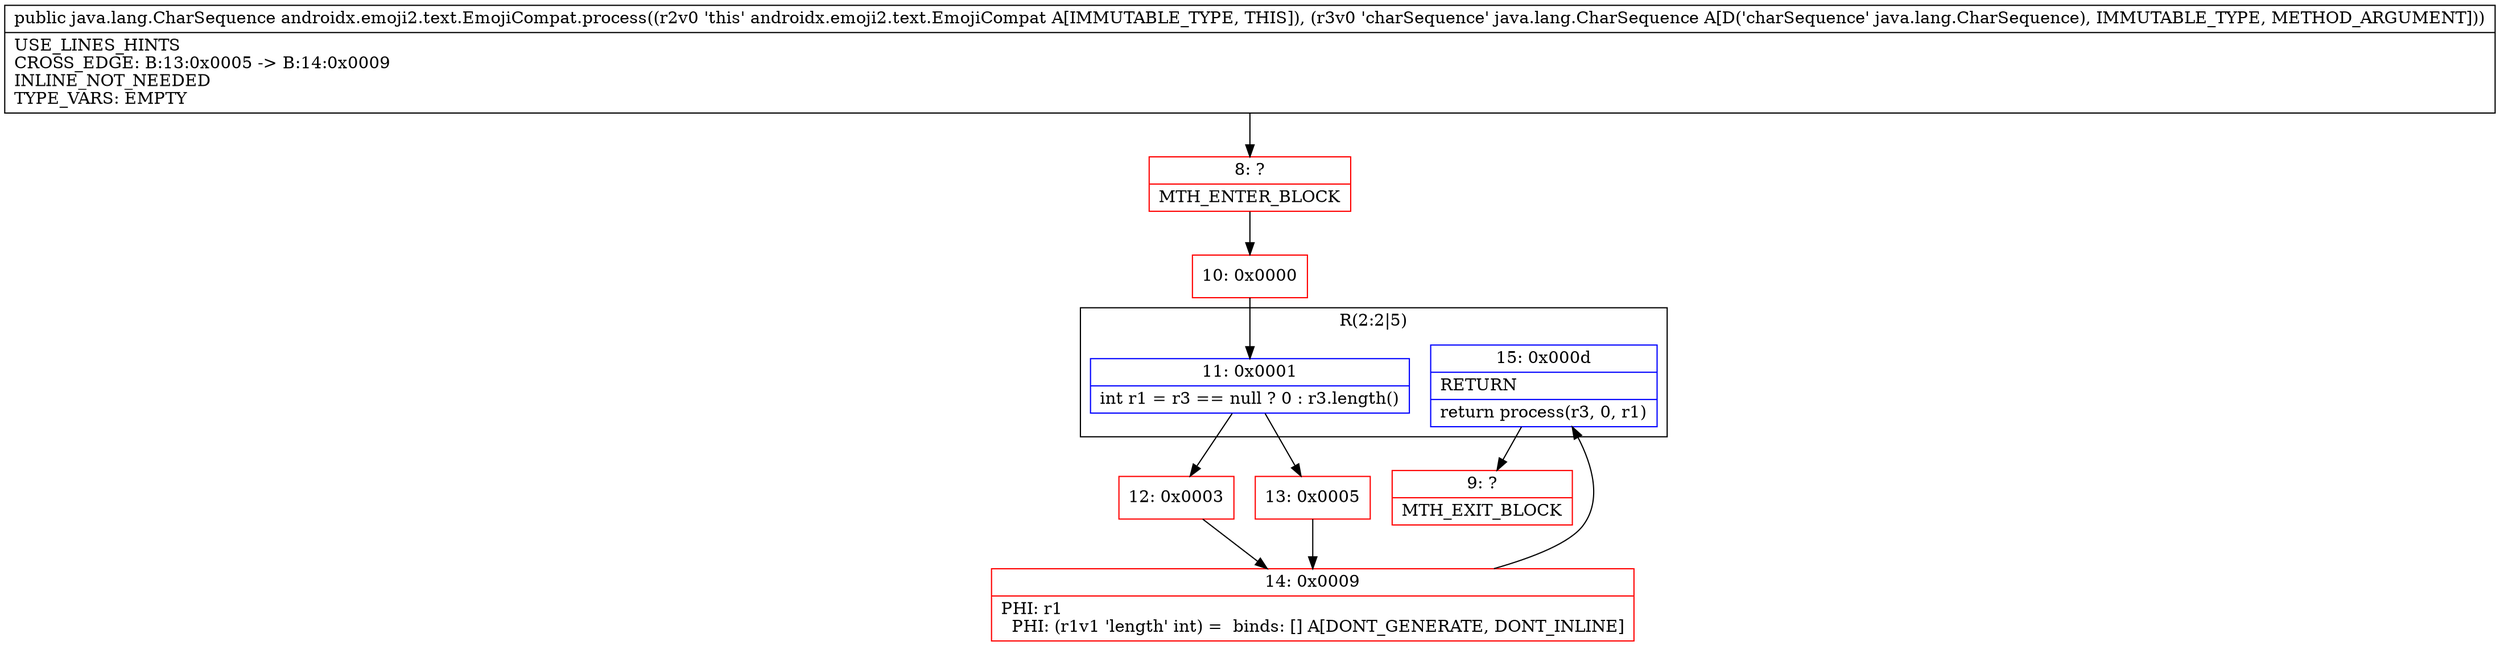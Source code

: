 digraph "CFG forandroidx.emoji2.text.EmojiCompat.process(Ljava\/lang\/CharSequence;)Ljava\/lang\/CharSequence;" {
subgraph cluster_Region_733488139 {
label = "R(2:2|5)";
node [shape=record,color=blue];
Node_11 [shape=record,label="{11\:\ 0x0001|int r1 = r3 == null ? 0 : r3.length()\l}"];
Node_15 [shape=record,label="{15\:\ 0x000d|RETURN\l|return process(r3, 0, r1)\l}"];
}
Node_8 [shape=record,color=red,label="{8\:\ ?|MTH_ENTER_BLOCK\l}"];
Node_10 [shape=record,color=red,label="{10\:\ 0x0000}"];
Node_12 [shape=record,color=red,label="{12\:\ 0x0003}"];
Node_14 [shape=record,color=red,label="{14\:\ 0x0009|PHI: r1 \l  PHI: (r1v1 'length' int) =  binds: [] A[DONT_GENERATE, DONT_INLINE]\l}"];
Node_9 [shape=record,color=red,label="{9\:\ ?|MTH_EXIT_BLOCK\l}"];
Node_13 [shape=record,color=red,label="{13\:\ 0x0005}"];
MethodNode[shape=record,label="{public java.lang.CharSequence androidx.emoji2.text.EmojiCompat.process((r2v0 'this' androidx.emoji2.text.EmojiCompat A[IMMUTABLE_TYPE, THIS]), (r3v0 'charSequence' java.lang.CharSequence A[D('charSequence' java.lang.CharSequence), IMMUTABLE_TYPE, METHOD_ARGUMENT]))  | USE_LINES_HINTS\lCROSS_EDGE: B:13:0x0005 \-\> B:14:0x0009\lINLINE_NOT_NEEDED\lTYPE_VARS: EMPTY\l}"];
MethodNode -> Node_8;Node_11 -> Node_12;
Node_11 -> Node_13;
Node_15 -> Node_9;
Node_8 -> Node_10;
Node_10 -> Node_11;
Node_12 -> Node_14;
Node_14 -> Node_15;
Node_13 -> Node_14;
}

